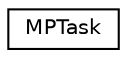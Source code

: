 digraph "Graphical Class Hierarchy"
{
 // LATEX_PDF_SIZE
  edge [fontname="Helvetica",fontsize="10",labelfontname="Helvetica",labelfontsize="10"];
  node [fontname="Helvetica",fontsize="10",shape=record];
  rankdir="LR";
  Node0 [label="MPTask",height=0.2,width=0.4,color="black", fillcolor="white", style="filled",URL="$classMPTask.html",tooltip=" "];
}
